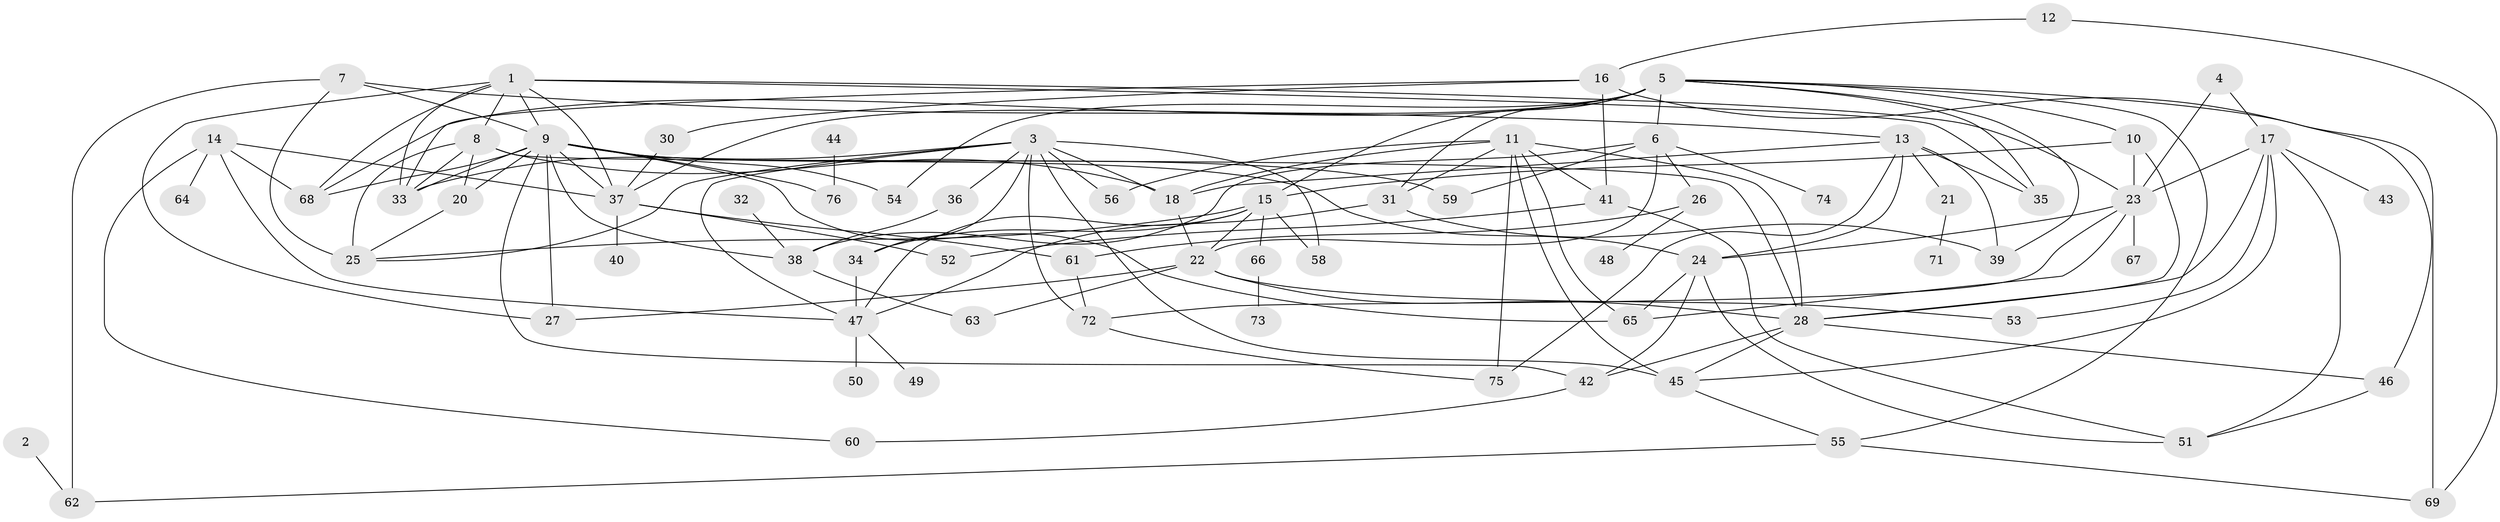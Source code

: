 // original degree distribution, {3: 0.30201342281879195, 1: 0.12080536912751678, 2: 0.2550335570469799, 4: 0.16778523489932887, 6: 0.020134228187919462, 5: 0.0738255033557047, 0: 0.026845637583892617, 7: 0.026845637583892617, 8: 0.006711409395973154}
// Generated by graph-tools (version 1.1) at 2025/33/03/09/25 02:33:29]
// undirected, 72 vertices, 140 edges
graph export_dot {
graph [start="1"]
  node [color=gray90,style=filled];
  1;
  2;
  3;
  4;
  5;
  6;
  7;
  8;
  9;
  10;
  11;
  12;
  13;
  14;
  15;
  16;
  17;
  18;
  20;
  21;
  22;
  23;
  24;
  25;
  26;
  27;
  28;
  30;
  31;
  32;
  33;
  34;
  35;
  36;
  37;
  38;
  39;
  40;
  41;
  42;
  43;
  44;
  45;
  46;
  47;
  48;
  49;
  50;
  51;
  52;
  53;
  54;
  55;
  56;
  58;
  59;
  60;
  61;
  62;
  63;
  64;
  65;
  66;
  67;
  68;
  69;
  71;
  72;
  73;
  74;
  75;
  76;
  1 -- 8 [weight=1.0];
  1 -- 9 [weight=1.0];
  1 -- 23 [weight=1.0];
  1 -- 27 [weight=1.0];
  1 -- 33 [weight=1.0];
  1 -- 35 [weight=1.0];
  1 -- 37 [weight=1.0];
  1 -- 68 [weight=1.0];
  2 -- 62 [weight=1.0];
  3 -- 18 [weight=1.0];
  3 -- 25 [weight=1.0];
  3 -- 33 [weight=1.0];
  3 -- 34 [weight=1.0];
  3 -- 36 [weight=1.0];
  3 -- 45 [weight=2.0];
  3 -- 47 [weight=1.0];
  3 -- 56 [weight=1.0];
  3 -- 58 [weight=1.0];
  3 -- 72 [weight=1.0];
  4 -- 17 [weight=1.0];
  4 -- 23 [weight=1.0];
  5 -- 6 [weight=1.0];
  5 -- 10 [weight=1.0];
  5 -- 15 [weight=1.0];
  5 -- 31 [weight=1.0];
  5 -- 35 [weight=1.0];
  5 -- 37 [weight=1.0];
  5 -- 39 [weight=1.0];
  5 -- 46 [weight=1.0];
  5 -- 54 [weight=1.0];
  5 -- 55 [weight=1.0];
  5 -- 68 [weight=1.0];
  6 -- 22 [weight=1.0];
  6 -- 26 [weight=1.0];
  6 -- 38 [weight=1.0];
  6 -- 59 [weight=1.0];
  6 -- 74 [weight=1.0];
  7 -- 9 [weight=1.0];
  7 -- 13 [weight=1.0];
  7 -- 25 [weight=1.0];
  7 -- 62 [weight=1.0];
  8 -- 18 [weight=1.0];
  8 -- 20 [weight=1.0];
  8 -- 25 [weight=3.0];
  8 -- 28 [weight=1.0];
  8 -- 33 [weight=1.0];
  9 -- 20 [weight=1.0];
  9 -- 24 [weight=1.0];
  9 -- 27 [weight=1.0];
  9 -- 33 [weight=1.0];
  9 -- 37 [weight=1.0];
  9 -- 38 [weight=1.0];
  9 -- 42 [weight=1.0];
  9 -- 54 [weight=1.0];
  9 -- 59 [weight=1.0];
  9 -- 65 [weight=1.0];
  9 -- 68 [weight=1.0];
  9 -- 76 [weight=1.0];
  10 -- 15 [weight=1.0];
  10 -- 23 [weight=2.0];
  10 -- 28 [weight=1.0];
  11 -- 18 [weight=1.0];
  11 -- 28 [weight=1.0];
  11 -- 31 [weight=1.0];
  11 -- 41 [weight=1.0];
  11 -- 45 [weight=1.0];
  11 -- 56 [weight=1.0];
  11 -- 65 [weight=1.0];
  11 -- 75 [weight=1.0];
  12 -- 16 [weight=1.0];
  12 -- 69 [weight=1.0];
  13 -- 18 [weight=1.0];
  13 -- 21 [weight=1.0];
  13 -- 24 [weight=1.0];
  13 -- 35 [weight=1.0];
  13 -- 39 [weight=1.0];
  13 -- 75 [weight=1.0];
  14 -- 37 [weight=1.0];
  14 -- 47 [weight=1.0];
  14 -- 60 [weight=1.0];
  14 -- 64 [weight=1.0];
  14 -- 68 [weight=1.0];
  15 -- 22 [weight=1.0];
  15 -- 25 [weight=1.0];
  15 -- 34 [weight=1.0];
  15 -- 47 [weight=1.0];
  15 -- 58 [weight=1.0];
  15 -- 66 [weight=1.0];
  16 -- 30 [weight=1.0];
  16 -- 33 [weight=1.0];
  16 -- 41 [weight=1.0];
  16 -- 69 [weight=1.0];
  17 -- 23 [weight=2.0];
  17 -- 28 [weight=1.0];
  17 -- 43 [weight=1.0];
  17 -- 45 [weight=1.0];
  17 -- 51 [weight=1.0];
  17 -- 53 [weight=1.0];
  18 -- 22 [weight=1.0];
  20 -- 25 [weight=1.0];
  21 -- 71 [weight=1.0];
  22 -- 27 [weight=1.0];
  22 -- 28 [weight=1.0];
  22 -- 53 [weight=1.0];
  22 -- 63 [weight=1.0];
  23 -- 24 [weight=1.0];
  23 -- 65 [weight=1.0];
  23 -- 67 [weight=1.0];
  23 -- 72 [weight=1.0];
  24 -- 42 [weight=1.0];
  24 -- 51 [weight=1.0];
  24 -- 65 [weight=1.0];
  26 -- 48 [weight=1.0];
  26 -- 61 [weight=1.0];
  28 -- 42 [weight=1.0];
  28 -- 45 [weight=2.0];
  28 -- 46 [weight=1.0];
  30 -- 37 [weight=1.0];
  31 -- 39 [weight=1.0];
  31 -- 47 [weight=1.0];
  32 -- 38 [weight=1.0];
  34 -- 47 [weight=1.0];
  36 -- 38 [weight=1.0];
  37 -- 40 [weight=1.0];
  37 -- 52 [weight=1.0];
  37 -- 61 [weight=1.0];
  38 -- 63 [weight=1.0];
  41 -- 51 [weight=1.0];
  41 -- 52 [weight=1.0];
  42 -- 60 [weight=1.0];
  44 -- 76 [weight=1.0];
  45 -- 55 [weight=1.0];
  46 -- 51 [weight=1.0];
  47 -- 49 [weight=1.0];
  47 -- 50 [weight=2.0];
  55 -- 62 [weight=1.0];
  55 -- 69 [weight=1.0];
  61 -- 72 [weight=1.0];
  66 -- 73 [weight=1.0];
  72 -- 75 [weight=1.0];
}
